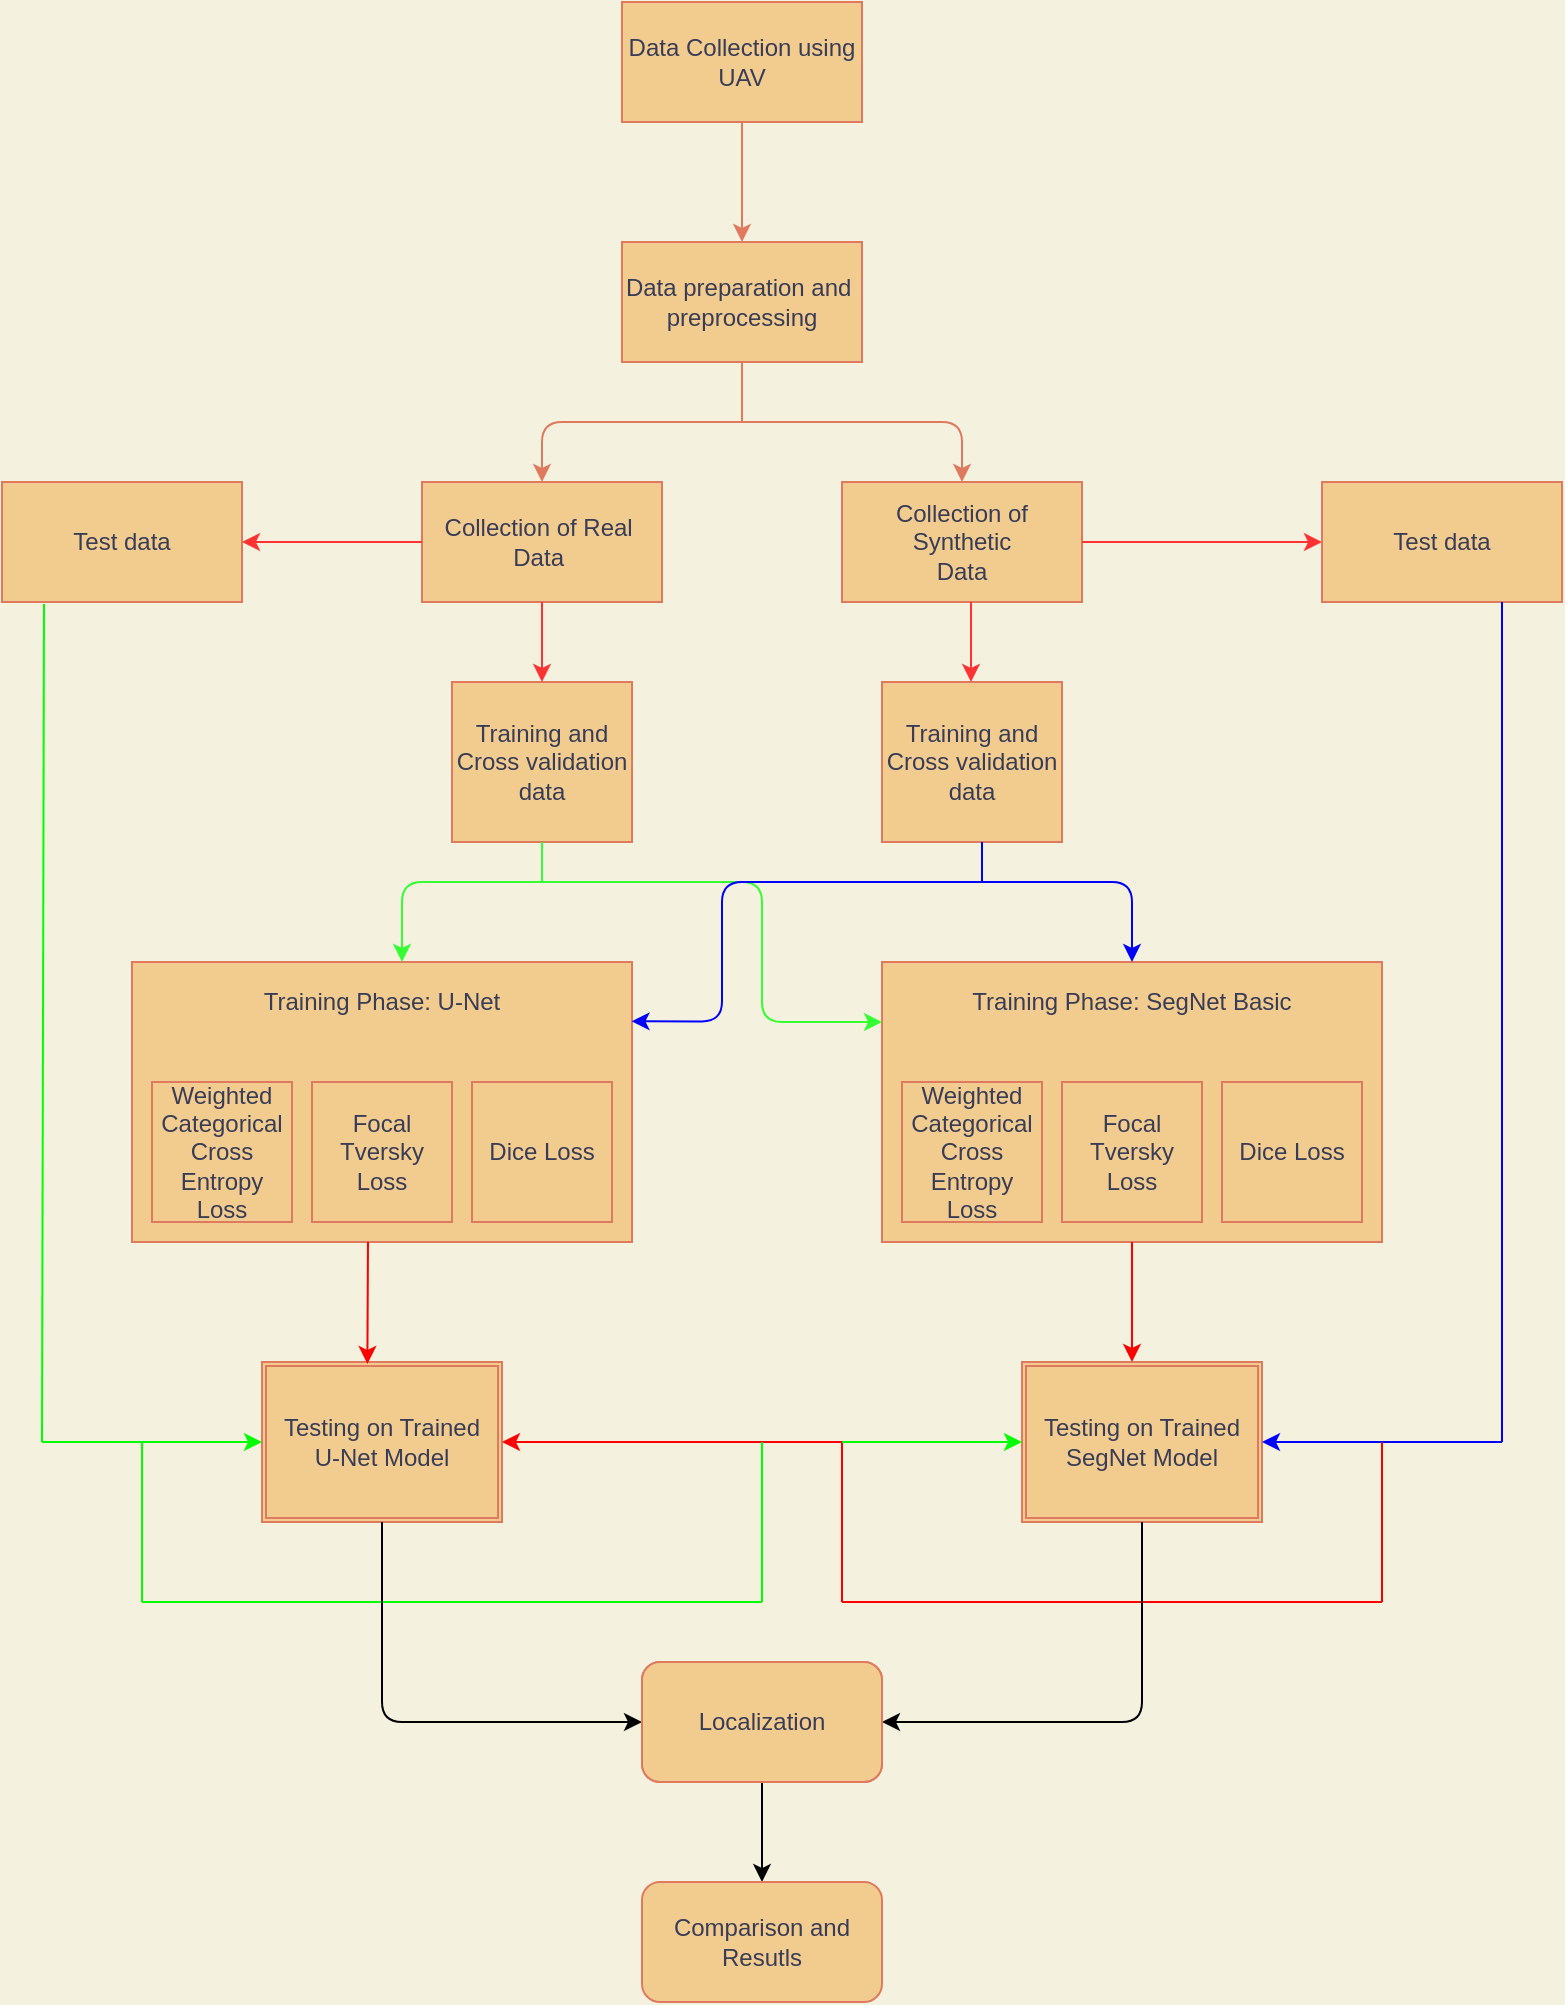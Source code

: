 <mxfile version="14.9.0" type="github">
  <diagram id="C5RBs43oDa-KdzZeNtuy" name="Page-1">
    <mxGraphModel dx="782" dy="468" grid="1" gridSize="10" guides="1" tooltips="1" connect="1" arrows="1" fold="1" page="1" pageScale="1" pageWidth="827" pageHeight="1169" background="#F4F1DE" math="0" shadow="0">
      <root>
        <mxCell id="WIyWlLk6GJQsqaUBKTNV-0" />
        <mxCell id="WIyWlLk6GJQsqaUBKTNV-1" parent="WIyWlLk6GJQsqaUBKTNV-0" />
        <mxCell id="iDpvauYZ3CkZY6PcB4Nl-156" value="" style="edgeStyle=orthogonalEdgeStyle;rounded=0;orthogonalLoop=1;jettySize=auto;html=1;strokeColor=#E07A5F;fontColor=#393C56;labelBackgroundColor=#F4F1DE;" parent="WIyWlLk6GJQsqaUBKTNV-1" source="iDpvauYZ3CkZY6PcB4Nl-157" target="iDpvauYZ3CkZY6PcB4Nl-158" edge="1">
          <mxGeometry relative="1" as="geometry" />
        </mxCell>
        <mxCell id="iDpvauYZ3CkZY6PcB4Nl-157" value="Data Collection using UAV" style="rounded=0;whiteSpace=wrap;html=1;fillColor=#F2CC8F;strokeColor=#E07A5F;fontColor=#393C56;" parent="WIyWlLk6GJQsqaUBKTNV-1" vertex="1">
          <mxGeometry x="333" y="40" width="120" height="60" as="geometry" />
        </mxCell>
        <mxCell id="iDpvauYZ3CkZY6PcB4Nl-158" value="Data preparation and&amp;nbsp;&lt;br&gt;preprocessing" style="rounded=0;whiteSpace=wrap;html=1;fillColor=#F2CC8F;strokeColor=#E07A5F;fontColor=#393C56;" parent="WIyWlLk6GJQsqaUBKTNV-1" vertex="1">
          <mxGeometry x="333" y="160" width="120" height="60" as="geometry" />
        </mxCell>
        <mxCell id="iDpvauYZ3CkZY6PcB4Nl-159" value="Collection of Real&amp;nbsp;&lt;br&gt;Data&amp;nbsp;" style="rounded=0;whiteSpace=wrap;html=1;fillColor=#F2CC8F;strokeColor=#E07A5F;fontColor=#393C56;" parent="WIyWlLk6GJQsqaUBKTNV-1" vertex="1">
          <mxGeometry x="233" y="280" width="120" height="60" as="geometry" />
        </mxCell>
        <mxCell id="iDpvauYZ3CkZY6PcB4Nl-160" value="Collection of Synthetic&lt;br&gt;Data" style="rounded=0;whiteSpace=wrap;html=1;fillColor=#F2CC8F;strokeColor=#E07A5F;fontColor=#393C56;" parent="WIyWlLk6GJQsqaUBKTNV-1" vertex="1">
          <mxGeometry x="443" y="280" width="120" height="60" as="geometry" />
        </mxCell>
        <mxCell id="iDpvauYZ3CkZY6PcB4Nl-161" value="" style="endArrow=none;html=1;exitX=0.5;exitY=1;exitDx=0;exitDy=0;strokeColor=#E07A5F;fontColor=#393C56;labelBackgroundColor=#F4F1DE;" parent="WIyWlLk6GJQsqaUBKTNV-1" source="iDpvauYZ3CkZY6PcB4Nl-158" edge="1">
          <mxGeometry width="50" height="50" relative="1" as="geometry">
            <mxPoint x="383" y="250" as="sourcePoint" />
            <mxPoint x="393" y="250" as="targetPoint" />
          </mxGeometry>
        </mxCell>
        <mxCell id="iDpvauYZ3CkZY6PcB4Nl-162" value="" style="edgeStyle=segmentEdgeStyle;endArrow=classic;html=1;strokeColor=#E07A5F;fontColor=#393C56;labelBackgroundColor=#F4F1DE;" parent="WIyWlLk6GJQsqaUBKTNV-1" edge="1">
          <mxGeometry width="50" height="50" relative="1" as="geometry">
            <mxPoint x="393" y="250" as="sourcePoint" />
            <mxPoint x="293" y="280" as="targetPoint" />
          </mxGeometry>
        </mxCell>
        <mxCell id="iDpvauYZ3CkZY6PcB4Nl-163" value="Training and Cross validation&lt;br&gt;data" style="rounded=0;whiteSpace=wrap;html=1;sketch=0;fontColor=#393C56;strokeColor=#E07A5F;fillColor=#F2CC8F;" parent="WIyWlLk6GJQsqaUBKTNV-1" vertex="1">
          <mxGeometry x="248" y="380" width="90" height="80" as="geometry" />
        </mxCell>
        <mxCell id="iDpvauYZ3CkZY6PcB4Nl-164" value="Training and Cross validation&lt;br&gt;data" style="rounded=0;whiteSpace=wrap;html=1;sketch=0;fontColor=#393C56;strokeColor=#E07A5F;fillColor=#F2CC8F;" parent="WIyWlLk6GJQsqaUBKTNV-1" vertex="1">
          <mxGeometry x="463" y="380" width="90" height="80" as="geometry" />
        </mxCell>
        <mxCell id="iDpvauYZ3CkZY6PcB4Nl-165" value="" style="endArrow=classic;html=1;fontColor=#393C56;strokeColor=#FF3333;fillColor=#F2CC8F;" parent="WIyWlLk6GJQsqaUBKTNV-1" target="iDpvauYZ3CkZY6PcB4Nl-163" edge="1">
          <mxGeometry width="50" height="50" relative="1" as="geometry">
            <mxPoint x="293" y="340" as="sourcePoint" />
            <mxPoint x="343" y="260" as="targetPoint" />
          </mxGeometry>
        </mxCell>
        <mxCell id="iDpvauYZ3CkZY6PcB4Nl-166" value="" style="endArrow=classic;html=1;fontColor=#393C56;strokeColor=#FF3333;fillColor=#F2CC8F;" parent="WIyWlLk6GJQsqaUBKTNV-1" edge="1">
          <mxGeometry width="50" height="50" relative="1" as="geometry">
            <mxPoint x="507.5" y="340" as="sourcePoint" />
            <mxPoint x="507.5" y="380" as="targetPoint" />
          </mxGeometry>
        </mxCell>
        <mxCell id="iDpvauYZ3CkZY6PcB4Nl-167" value="" style="edgeStyle=segmentEdgeStyle;endArrow=classic;html=1;strokeColor=#E07A5F;fontColor=#393C56;labelBackgroundColor=#F4F1DE;" parent="WIyWlLk6GJQsqaUBKTNV-1" edge="1">
          <mxGeometry width="50" height="50" relative="1" as="geometry">
            <mxPoint x="393" y="250" as="sourcePoint" />
            <mxPoint x="503" y="280" as="targetPoint" />
          </mxGeometry>
        </mxCell>
        <mxCell id="iDpvauYZ3CkZY6PcB4Nl-168" value="Test data" style="rounded=0;whiteSpace=wrap;html=1;sketch=0;fontColor=#393C56;strokeColor=#E07A5F;fillColor=#F2CC8F;" parent="WIyWlLk6GJQsqaUBKTNV-1" vertex="1">
          <mxGeometry x="23" y="280" width="120" height="60" as="geometry" />
        </mxCell>
        <mxCell id="iDpvauYZ3CkZY6PcB4Nl-169" value="Test data" style="rounded=0;whiteSpace=wrap;html=1;sketch=0;fontColor=#393C56;strokeColor=#E07A5F;fillColor=#F2CC8F;" parent="WIyWlLk6GJQsqaUBKTNV-1" vertex="1">
          <mxGeometry x="683" y="280" width="120" height="60" as="geometry" />
        </mxCell>
        <mxCell id="iDpvauYZ3CkZY6PcB4Nl-170" value="" style="endArrow=classic;html=1;fontColor=#393C56;strokeColor=#FF3333;fillColor=#F2CC8F;exitX=0;exitY=0.5;exitDx=0;exitDy=0;entryX=1;entryY=0.5;entryDx=0;entryDy=0;" parent="WIyWlLk6GJQsqaUBKTNV-1" source="iDpvauYZ3CkZY6PcB4Nl-159" target="iDpvauYZ3CkZY6PcB4Nl-168" edge="1">
          <mxGeometry width="50" height="50" relative="1" as="geometry">
            <mxPoint x="403" y="330" as="sourcePoint" />
            <mxPoint x="453" y="280" as="targetPoint" />
          </mxGeometry>
        </mxCell>
        <mxCell id="iDpvauYZ3CkZY6PcB4Nl-171" value="" style="endArrow=classic;html=1;fontColor=#393C56;strokeColor=#FF3333;fillColor=#F2CC8F;exitX=0;exitY=0.5;exitDx=0;exitDy=0;entryX=0;entryY=0.5;entryDx=0;entryDy=0;" parent="WIyWlLk6GJQsqaUBKTNV-1" target="iDpvauYZ3CkZY6PcB4Nl-169" edge="1">
          <mxGeometry width="50" height="50" relative="1" as="geometry">
            <mxPoint x="563" y="310" as="sourcePoint" />
            <mxPoint x="633" y="330" as="targetPoint" />
          </mxGeometry>
        </mxCell>
        <mxCell id="iDpvauYZ3CkZY6PcB4Nl-172" value="Training Phase: U-Net&lt;br&gt;&lt;br&gt;&lt;br&gt;&lt;br&gt;&lt;br&gt;&lt;br&gt;&lt;br&gt;&lt;br&gt;" style="rounded=0;whiteSpace=wrap;html=1;sketch=0;fontColor=#393C56;strokeColor=#E07A5F;fillColor=#F2CC8F;" parent="WIyWlLk6GJQsqaUBKTNV-1" vertex="1">
          <mxGeometry x="88" y="520" width="250" height="140" as="geometry" />
        </mxCell>
        <mxCell id="iDpvauYZ3CkZY6PcB4Nl-173" value="Training Phase: SegNet Basic&lt;br&gt;&lt;br&gt;&lt;br&gt;&lt;br&gt;&lt;br&gt;&lt;br&gt;&lt;br&gt;&lt;span style=&quot;color: rgba(0 , 0 , 0 , 0) ; font-family: monospace ; font-size: 0px&quot;&gt;%3CmxGraphModel%3E%3Croot%3E%3CmxCell%20id%3D%220%22%2F%3E%3CmxCell%20id%3D%221%22%20parent%3D%220%22%2F%3E%3CmxCell%20id%3D%222%22%20value%3D%22Weighted%20Categorical%20Cross%20Entropy%20Loss%22%20style%3D%22rounded%3D0%3BwhiteSpace%3Dwrap%3Bhtml%3D1%3Bsketch%3D0%3BfontColor%3D%23393C56%3BstrokeColor%3D%23E07A5F%3BfillColor%3D%23F2CC8F%3B%22%20vertex%3D%221%22%20parent%3D%221%22%3E%3CmxGeometry%20x%3D%22510%22%20y%3D%22740%22%20width%3D%2270%22%20height%3D%2270%22%20as%3D%22geometry%22%2F%3E%3C%2FmxCell%3E%3CmxCell%20id%3D%223%22%20value%3D%22Focal%20Tversky%20Loss%22%20style%3D%22rounded%3D0%3BwhiteSpace%3Dwrap%3Bhtml%3D1%3Bsketch%3D0%3BfontColor%3D%23393C56%3BstrokeColor%3D%23E07A5F%3BfillColor%3D%23F2CC8F%3B%22%20vertex%3D%221%22%20parent%3D%221%22%3E%3CmxGeometry%20x%3D%22590%22%20y%3D%22740%22%20width%3D%2270%22%20height%3D%2270%22%20as%3D%22geometry%22%2F%3E%3C%2FmxCell%3E%3CmxCell%20id%3D%224%22%20value%3D%22Dice%20Loss%22%20style%3D%22rounded%3D0%3BwhiteSpace%3Dwrap%3Bhtml%3D1%3Bsketch%3D0%3BfontColor%3D%23393C56%3BstrokeColor%3D%23E07A5F%3BfillColor%3D%23F2CC8F%3B%22%20vertex%3D%221%22%20parent%3D%221%22%3E%3CmxGeometry%20x%3D%22670%22%20y%3D%22740%22%20width%3D%2270%22%20height%3D%2270%22%20as%3D%22geometry%22%2F%3E%3C%2FmxCell%3E%3C%2Froot%3E%3C%2FmxGraphModel%3E&lt;/span&gt;&lt;span style=&quot;color: rgba(0 , 0 , 0 , 0) ; font-family: monospace ; font-size: 0px&quot;&gt;%3CmxGraphModel%3E%3Croot%3E%3CmxCell%20id%3D%220%22%2F%3E%3CmxCell%20id%3D%221%22%20parent%3D%220%22%2F%3E%3CmxCell%20id%3D%222%22%20value%3D%22Weighted%20Categorical%20Cross%20Entropy%20Loss%22%20style%3D%22rounded%3D0%3BwhiteSpace%3Dwrap%3Bhtml%3D1%3Bsketch%3D0%3BfontColor%3D%23393C56%3BstrokeColor%3D%23E07A5F%3BfillColor%3D%23F2CC8F%3B%22%20vertex%3D%221%22%20parent%3D%221%22%3E%3CmxGeometry%20x%3D%22510%22%20y%3D%22740%22%20width%3D%2270%22%20height%3D%2270%22%20as%3D%22geometry%22%2F%3E%3C%2FmxCell%3E%3CmxCell%20id%3D%223%22%20value%3D%22Focal%20Tversky%20Loss%22%20style%3D%22rounded%3D0%3BwhiteSpace%3Dwrap%3Bhtml%3D1%3Bsketch%3D0%3BfontColor%3D%23393C56%3BstrokeColor%3D%23E07A5F%3BfillColor%3D%23F2CC8F%3B%22%20vertex%3D%221%22%20parent%3D%221%22%3E%3CmxGeometry%20x%3D%22590%22%20y%3D%22740%22%20width%3D%2270%22%20height%3D%2270%22%20as%3D%22geometry%22%2F%3E%3C%2FmxCell%3E%3CmxCell%20id%3D%224%22%20value%3D%22Dice%20Loss%22%20style%3D%22rounded%3D0%3BwhiteSpace%3Dwrap%3Bhtml%3D1%3Bsketch%3D0%3BfontColor%3D%23393C56%3BstrokeColor%3D%23E07A5F%3BfillColor%3D%23F2CC8F%3B%22%20vertex%3D%221%22%20parent%3D%221%22%3E%3CmxGeometry%20x%3D%22670%22%20y%3D%22740%22%20width%3D%2270%22%20height%3D%2270%22%20as%3D%22geometry%22%2F%3E%3C%2FmxCell%3E%3C%2Froot%3E%3C%2FmxGraphModel%3E&lt;/span&gt;" style="rounded=0;whiteSpace=wrap;html=1;sketch=0;fontColor=#393C56;strokeColor=#E07A5F;fillColor=#F2CC8F;" parent="WIyWlLk6GJQsqaUBKTNV-1" vertex="1">
          <mxGeometry x="463" y="520" width="250" height="140" as="geometry" />
        </mxCell>
        <mxCell id="iDpvauYZ3CkZY6PcB4Nl-174" value="Weighted Categorical Cross Entropy Loss" style="rounded=0;whiteSpace=wrap;html=1;sketch=0;fontColor=#393C56;strokeColor=#E07A5F;fillColor=#F2CC8F;" parent="WIyWlLk6GJQsqaUBKTNV-1" vertex="1">
          <mxGeometry x="98" y="580" width="70" height="70" as="geometry" />
        </mxCell>
        <mxCell id="iDpvauYZ3CkZY6PcB4Nl-175" value="Focal Tversky Loss" style="rounded=0;whiteSpace=wrap;html=1;sketch=0;fontColor=#393C56;strokeColor=#E07A5F;fillColor=#F2CC8F;" parent="WIyWlLk6GJQsqaUBKTNV-1" vertex="1">
          <mxGeometry x="178" y="580" width="70" height="70" as="geometry" />
        </mxCell>
        <mxCell id="iDpvauYZ3CkZY6PcB4Nl-176" value="Dice Loss" style="rounded=0;whiteSpace=wrap;html=1;sketch=0;fontColor=#393C56;strokeColor=#E07A5F;fillColor=#F2CC8F;" parent="WIyWlLk6GJQsqaUBKTNV-1" vertex="1">
          <mxGeometry x="258" y="580" width="70" height="70" as="geometry" />
        </mxCell>
        <mxCell id="iDpvauYZ3CkZY6PcB4Nl-177" value="Weighted Categorical Cross Entropy Loss" style="rounded=0;whiteSpace=wrap;html=1;sketch=0;fontColor=#393C56;strokeColor=#E07A5F;fillColor=#F2CC8F;" parent="WIyWlLk6GJQsqaUBKTNV-1" vertex="1">
          <mxGeometry x="473" y="580" width="70" height="70" as="geometry" />
        </mxCell>
        <mxCell id="iDpvauYZ3CkZY6PcB4Nl-178" value="Focal Tversky Loss" style="rounded=0;whiteSpace=wrap;html=1;sketch=0;fontColor=#393C56;strokeColor=#E07A5F;fillColor=#F2CC8F;" parent="WIyWlLk6GJQsqaUBKTNV-1" vertex="1">
          <mxGeometry x="553" y="580" width="70" height="70" as="geometry" />
        </mxCell>
        <mxCell id="iDpvauYZ3CkZY6PcB4Nl-179" value="Dice Loss" style="rounded=0;whiteSpace=wrap;html=1;sketch=0;fontColor=#393C56;strokeColor=#E07A5F;fillColor=#F2CC8F;" parent="WIyWlLk6GJQsqaUBKTNV-1" vertex="1">
          <mxGeometry x="633" y="580" width="70" height="70" as="geometry" />
        </mxCell>
        <mxCell id="iDpvauYZ3CkZY6PcB4Nl-180" value="" style="edgeStyle=elbowEdgeStyle;elbow=horizontal;endArrow=classic;html=1;fontColor=#393C56;strokeColor=#33FF33;fillColor=#F2CC8F;" parent="WIyWlLk6GJQsqaUBKTNV-1" edge="1">
          <mxGeometry width="50" height="50" relative="1" as="geometry">
            <mxPoint x="293" y="480" as="sourcePoint" />
            <mxPoint x="223" y="520" as="targetPoint" />
            <Array as="points">
              <mxPoint x="223" y="470" />
              <mxPoint x="223" y="500" />
            </Array>
          </mxGeometry>
        </mxCell>
        <mxCell id="iDpvauYZ3CkZY6PcB4Nl-181" value="" style="endArrow=none;html=1;fontColor=#393C56;strokeColor=#33FF33;fillColor=#F2CC8F;entryX=0.5;entryY=1;entryDx=0;entryDy=0;" parent="WIyWlLk6GJQsqaUBKTNV-1" target="iDpvauYZ3CkZY6PcB4Nl-163" edge="1">
          <mxGeometry width="50" height="50" relative="1" as="geometry">
            <mxPoint x="293" y="480" as="sourcePoint" />
            <mxPoint x="303" y="460" as="targetPoint" />
          </mxGeometry>
        </mxCell>
        <mxCell id="iDpvauYZ3CkZY6PcB4Nl-182" value="" style="edgeStyle=elbowEdgeStyle;elbow=horizontal;endArrow=classic;html=1;fontColor=#393C56;strokeColor=#0000FF;fillColor=#F2CC8F;entryX=0.5;entryY=0;entryDx=0;entryDy=0;" parent="WIyWlLk6GJQsqaUBKTNV-1" target="iDpvauYZ3CkZY6PcB4Nl-173" edge="1">
          <mxGeometry width="50" height="50" relative="1" as="geometry">
            <mxPoint x="513" y="480" as="sourcePoint" />
            <mxPoint x="443" y="520" as="targetPoint" />
            <Array as="points">
              <mxPoint x="588" y="490" />
              <mxPoint x="443" y="500" />
            </Array>
          </mxGeometry>
        </mxCell>
        <mxCell id="iDpvauYZ3CkZY6PcB4Nl-183" value="" style="endArrow=none;html=1;fontColor=#393C56;strokeColor=#0000FF;fillColor=#F2CC8F;entryX=0.5;entryY=1;entryDx=0;entryDy=0;" parent="WIyWlLk6GJQsqaUBKTNV-1" edge="1">
          <mxGeometry width="50" height="50" relative="1" as="geometry">
            <mxPoint x="513" y="480" as="sourcePoint" />
            <mxPoint x="513" y="460" as="targetPoint" />
          </mxGeometry>
        </mxCell>
        <mxCell id="iDpvauYZ3CkZY6PcB4Nl-184" value="" style="edgeStyle=segmentEdgeStyle;endArrow=classic;html=1;fontColor=#393C56;strokeColor=#33FF33;fillColor=#F2CC8F;" parent="WIyWlLk6GJQsqaUBKTNV-1" edge="1">
          <mxGeometry width="50" height="50" relative="1" as="geometry">
            <mxPoint x="293" y="480" as="sourcePoint" />
            <mxPoint x="463" y="550" as="targetPoint" />
            <Array as="points">
              <mxPoint x="403" y="480" />
              <mxPoint x="403" y="550" />
            </Array>
          </mxGeometry>
        </mxCell>
        <mxCell id="iDpvauYZ3CkZY6PcB4Nl-185" value="" style="edgeStyle=segmentEdgeStyle;endArrow=classic;html=1;fontColor=#393C56;strokeColor=#0000FF;fillColor=#F2CC8F;entryX=0.999;entryY=0.212;entryDx=0;entryDy=0;entryPerimeter=0;" parent="WIyWlLk6GJQsqaUBKTNV-1" target="iDpvauYZ3CkZY6PcB4Nl-172" edge="1">
          <mxGeometry width="50" height="50" relative="1" as="geometry">
            <mxPoint x="513" y="480" as="sourcePoint" />
            <mxPoint x="343" y="550" as="targetPoint" />
            <Array as="points">
              <mxPoint x="383" y="480" />
              <mxPoint x="383" y="550" />
            </Array>
          </mxGeometry>
        </mxCell>
        <mxCell id="iDpvauYZ3CkZY6PcB4Nl-186" value="Testing on Trained U-Net Model" style="shape=ext;double=1;rounded=0;whiteSpace=wrap;html=1;sketch=0;fontColor=#393C56;strokeColor=#E07A5F;fillColor=#F2CC8F;" parent="WIyWlLk6GJQsqaUBKTNV-1" vertex="1">
          <mxGeometry x="153" y="720" width="120" height="80" as="geometry" />
        </mxCell>
        <mxCell id="iDpvauYZ3CkZY6PcB4Nl-187" value="Testing on Trained SegNet Model" style="shape=ext;double=1;rounded=0;whiteSpace=wrap;html=1;sketch=0;fontColor=#393C56;strokeColor=#E07A5F;fillColor=#F2CC8F;" parent="WIyWlLk6GJQsqaUBKTNV-1" vertex="1">
          <mxGeometry x="533" y="720" width="120" height="80" as="geometry" />
        </mxCell>
        <mxCell id="iDpvauYZ3CkZY6PcB4Nl-188" value="" style="endArrow=classic;html=1;fontColor=#393C56;strokeColor=#FF0000;fillColor=#F2CC8F;exitX=0.5;exitY=1;exitDx=0;exitDy=0;" parent="WIyWlLk6GJQsqaUBKTNV-1" source="iDpvauYZ3CkZY6PcB4Nl-173" edge="1">
          <mxGeometry width="50" height="50" relative="1" as="geometry">
            <mxPoint x="285.5" y="670" as="sourcePoint" />
            <mxPoint x="588" y="720" as="targetPoint" />
          </mxGeometry>
        </mxCell>
        <mxCell id="iDpvauYZ3CkZY6PcB4Nl-189" value="" style="endArrow=classic;html=1;fontColor=#393C56;strokeColor=#FF0000;fillColor=#F2CC8F;entryX=0.439;entryY=0.012;entryDx=0;entryDy=0;entryPerimeter=0;" parent="WIyWlLk6GJQsqaUBKTNV-1" target="iDpvauYZ3CkZY6PcB4Nl-186" edge="1">
          <mxGeometry width="50" height="50" relative="1" as="geometry">
            <mxPoint x="206" y="660" as="sourcePoint" />
            <mxPoint x="206" y="718" as="targetPoint" />
          </mxGeometry>
        </mxCell>
        <mxCell id="iDpvauYZ3CkZY6PcB4Nl-190" value="" style="endArrow=none;html=1;fontColor=#393C56;strokeColor=#00FF00;fillColor=#F2CC8F;" parent="WIyWlLk6GJQsqaUBKTNV-1" edge="1">
          <mxGeometry width="50" height="50" relative="1" as="geometry">
            <mxPoint x="43" y="760" as="sourcePoint" />
            <mxPoint x="44" y="341" as="targetPoint" />
          </mxGeometry>
        </mxCell>
        <mxCell id="iDpvauYZ3CkZY6PcB4Nl-191" value="" style="endArrow=classic;html=1;fontColor=#393C56;strokeColor=#00FF00;fillColor=#F2CC8F;entryX=0;entryY=0.5;entryDx=0;entryDy=0;" parent="WIyWlLk6GJQsqaUBKTNV-1" target="iDpvauYZ3CkZY6PcB4Nl-186" edge="1">
          <mxGeometry width="50" height="50" relative="1" as="geometry">
            <mxPoint x="43" y="760" as="sourcePoint" />
            <mxPoint x="373" y="660" as="targetPoint" />
          </mxGeometry>
        </mxCell>
        <mxCell id="iDpvauYZ3CkZY6PcB4Nl-192" value="" style="endArrow=none;html=1;fontColor=#393C56;strokeColor=#00FF00;fillColor=#F2CC8F;" parent="WIyWlLk6GJQsqaUBKTNV-1" edge="1">
          <mxGeometry width="50" height="50" relative="1" as="geometry">
            <mxPoint x="93" y="760" as="sourcePoint" />
            <mxPoint x="93" y="840" as="targetPoint" />
          </mxGeometry>
        </mxCell>
        <mxCell id="iDpvauYZ3CkZY6PcB4Nl-193" value="" style="endArrow=none;html=1;fontColor=#393C56;strokeColor=#00FF00;fillColor=#F2CC8F;" parent="WIyWlLk6GJQsqaUBKTNV-1" edge="1">
          <mxGeometry width="50" height="50" relative="1" as="geometry">
            <mxPoint x="93" y="840" as="sourcePoint" />
            <mxPoint x="323" y="840" as="targetPoint" />
          </mxGeometry>
        </mxCell>
        <mxCell id="iDpvauYZ3CkZY6PcB4Nl-194" value="" style="endArrow=none;html=1;fontColor=#393C56;strokeColor=#0000FF;fillColor=#F2CC8F;entryX=0.75;entryY=1;entryDx=0;entryDy=0;" parent="WIyWlLk6GJQsqaUBKTNV-1" target="iDpvauYZ3CkZY6PcB4Nl-169" edge="1">
          <mxGeometry width="50" height="50" relative="1" as="geometry">
            <mxPoint x="773" y="760" as="sourcePoint" />
            <mxPoint x="793" y="380" as="targetPoint" />
          </mxGeometry>
        </mxCell>
        <mxCell id="iDpvauYZ3CkZY6PcB4Nl-195" value="" style="endArrow=classic;html=1;fontColor=#393C56;strokeColor=#0000FF;fillColor=#F2CC8F;" parent="WIyWlLk6GJQsqaUBKTNV-1" target="iDpvauYZ3CkZY6PcB4Nl-187" edge="1">
          <mxGeometry width="50" height="50" relative="1" as="geometry">
            <mxPoint x="773" y="760" as="sourcePoint" />
            <mxPoint x="253" y="580" as="targetPoint" />
          </mxGeometry>
        </mxCell>
        <mxCell id="iDpvauYZ3CkZY6PcB4Nl-196" value="" style="endArrow=none;html=1;fontColor=#393C56;strokeColor=#FF0000;fillColor=#F2CC8F;" parent="WIyWlLk6GJQsqaUBKTNV-1" edge="1">
          <mxGeometry width="50" height="50" relative="1" as="geometry">
            <mxPoint x="713" y="760" as="sourcePoint" />
            <mxPoint x="713" y="840" as="targetPoint" />
          </mxGeometry>
        </mxCell>
        <mxCell id="iDpvauYZ3CkZY6PcB4Nl-197" value="" style="endArrow=none;html=1;fontColor=#393C56;strokeColor=#FF0000;fillColor=#F2CC8F;" parent="WIyWlLk6GJQsqaUBKTNV-1" edge="1">
          <mxGeometry width="50" height="50" relative="1" as="geometry">
            <mxPoint x="443" y="840" as="sourcePoint" />
            <mxPoint x="443" y="760" as="targetPoint" />
            <Array as="points">
              <mxPoint x="443" y="800" />
            </Array>
          </mxGeometry>
        </mxCell>
        <mxCell id="iDpvauYZ3CkZY6PcB4Nl-198" value="" style="endArrow=none;html=1;fontColor=#393C56;strokeColor=#FF0000;fillColor=#F2CC8F;" parent="WIyWlLk6GJQsqaUBKTNV-1" edge="1">
          <mxGeometry width="50" height="50" relative="1" as="geometry">
            <mxPoint x="443" y="840" as="sourcePoint" />
            <mxPoint x="713" y="840" as="targetPoint" />
            <Array as="points">
              <mxPoint x="523" y="840" />
            </Array>
          </mxGeometry>
        </mxCell>
        <mxCell id="iDpvauYZ3CkZY6PcB4Nl-199" value="" style="endArrow=classic;html=1;fontColor=#393C56;strokeColor=#FF0000;fillColor=#F2CC8F;entryX=1;entryY=0.5;entryDx=0;entryDy=0;" parent="WIyWlLk6GJQsqaUBKTNV-1" target="iDpvauYZ3CkZY6PcB4Nl-186" edge="1">
          <mxGeometry width="50" height="50" relative="1" as="geometry">
            <mxPoint x="443" y="760" as="sourcePoint" />
            <mxPoint x="483" y="640" as="targetPoint" />
          </mxGeometry>
        </mxCell>
        <mxCell id="iDpvauYZ3CkZY6PcB4Nl-200" value="Localization" style="rounded=1;whiteSpace=wrap;html=1;sketch=0;fontColor=#393C56;strokeColor=#E07A5F;fillColor=#F2CC8F;" parent="WIyWlLk6GJQsqaUBKTNV-1" vertex="1">
          <mxGeometry x="343" y="870" width="120" height="60" as="geometry" />
        </mxCell>
        <mxCell id="iDpvauYZ3CkZY6PcB4Nl-201" value="" style="edgeStyle=elbowEdgeStyle;elbow=horizontal;endArrow=classic;html=1;fontColor=#393C56;strokeColor=#000000;fillColor=#F2CC8F;exitX=0.5;exitY=1;exitDx=0;exitDy=0;entryX=0;entryY=0.5;entryDx=0;entryDy=0;" parent="WIyWlLk6GJQsqaUBKTNV-1" source="iDpvauYZ3CkZY6PcB4Nl-186" target="iDpvauYZ3CkZY6PcB4Nl-200" edge="1">
          <mxGeometry width="50" height="50" relative="1" as="geometry">
            <mxPoint x="163" y="960" as="sourcePoint" />
            <mxPoint x="333" y="900" as="targetPoint" />
            <Array as="points">
              <mxPoint x="213" y="890" />
            </Array>
          </mxGeometry>
        </mxCell>
        <mxCell id="iDpvauYZ3CkZY6PcB4Nl-202" value="" style="edgeStyle=segmentEdgeStyle;endArrow=classic;html=1;fontColor=#393C56;strokeColor=#000000;fillColor=#F2CC8F;entryX=1;entryY=0.5;entryDx=0;entryDy=0;" parent="WIyWlLk6GJQsqaUBKTNV-1" target="iDpvauYZ3CkZY6PcB4Nl-200" edge="1">
          <mxGeometry width="50" height="50" relative="1" as="geometry">
            <mxPoint x="593" y="800" as="sourcePoint" />
            <mxPoint x="483" y="910" as="targetPoint" />
            <Array as="points">
              <mxPoint x="593" y="800" />
              <mxPoint x="593" y="900" />
            </Array>
          </mxGeometry>
        </mxCell>
        <mxCell id="iDpvauYZ3CkZY6PcB4Nl-203" value="" style="endArrow=none;html=1;fontColor=#393C56;strokeColor=#00FF00;fillColor=#F2CC8F;" parent="WIyWlLk6GJQsqaUBKTNV-1" edge="1">
          <mxGeometry width="50" height="50" relative="1" as="geometry">
            <mxPoint x="323" y="840" as="sourcePoint" />
            <mxPoint x="403" y="840" as="targetPoint" />
          </mxGeometry>
        </mxCell>
        <mxCell id="iDpvauYZ3CkZY6PcB4Nl-204" value="" style="endArrow=classic;html=1;fontColor=#393C56;strokeColor=#00FF00;fillColor=#F2CC8F;entryX=0;entryY=0.5;entryDx=0;entryDy=0;" parent="WIyWlLk6GJQsqaUBKTNV-1" target="iDpvauYZ3CkZY6PcB4Nl-187" edge="1">
          <mxGeometry width="50" height="50" relative="1" as="geometry">
            <mxPoint x="443" y="760" as="sourcePoint" />
            <mxPoint x="523" y="760" as="targetPoint" />
          </mxGeometry>
        </mxCell>
        <mxCell id="iDpvauYZ3CkZY6PcB4Nl-205" value="" style="endArrow=none;html=1;fontColor=#393C56;strokeColor=#00FF00;fillColor=#F2CC8F;" parent="WIyWlLk6GJQsqaUBKTNV-1" edge="1">
          <mxGeometry width="50" height="50" relative="1" as="geometry">
            <mxPoint x="403" y="840" as="sourcePoint" />
            <mxPoint x="403" y="760" as="targetPoint" />
          </mxGeometry>
        </mxCell>
        <mxCell id="ONU9IEdK2cg5X6PpRNa2-0" value="" style="endArrow=classic;html=1;exitX=0.5;exitY=1;exitDx=0;exitDy=0;" edge="1" parent="WIyWlLk6GJQsqaUBKTNV-1" source="iDpvauYZ3CkZY6PcB4Nl-200">
          <mxGeometry width="50" height="50" relative="1" as="geometry">
            <mxPoint x="380" y="970" as="sourcePoint" />
            <mxPoint x="403" y="980" as="targetPoint" />
          </mxGeometry>
        </mxCell>
        <mxCell id="ONU9IEdK2cg5X6PpRNa2-2" value="Localization" style="rounded=1;whiteSpace=wrap;html=1;sketch=0;fontColor=#393C56;strokeColor=#E07A5F;fillColor=#F2CC8F;" vertex="1" parent="WIyWlLk6GJQsqaUBKTNV-1">
          <mxGeometry x="343" y="870" width="120" height="60" as="geometry" />
        </mxCell>
        <mxCell id="ONU9IEdK2cg5X6PpRNa2-3" value="Comparison and Resutls" style="rounded=1;whiteSpace=wrap;html=1;sketch=0;fontColor=#393C56;strokeColor=#E07A5F;fillColor=#F2CC8F;" vertex="1" parent="WIyWlLk6GJQsqaUBKTNV-1">
          <mxGeometry x="343" y="980" width="120" height="60" as="geometry" />
        </mxCell>
      </root>
    </mxGraphModel>
  </diagram>
</mxfile>
